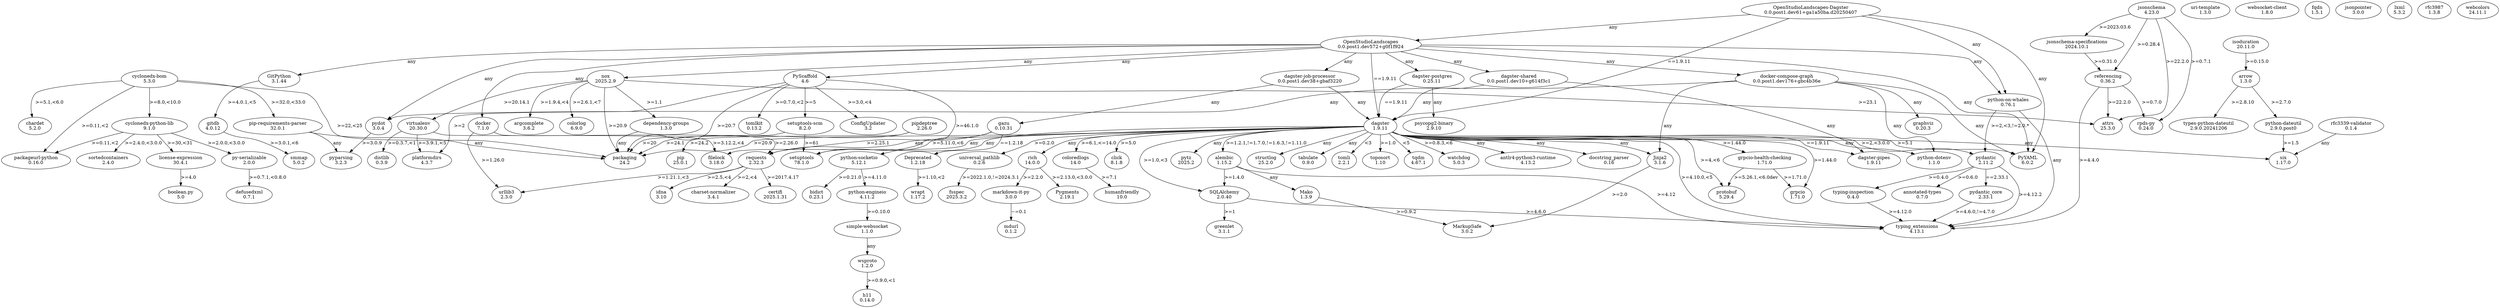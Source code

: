digraph {
	"annotated-types" [label="annotated-types\n0.7.0"]
	"antlr4-python3-runtime" [label="antlr4-python3-runtime\n4.13.2"]
	"boolean-py" [label="boolean.py\n5.0"]
	"charset-normalizer" [label="charset-normalizer\n3.4.1"]
	"cyclonedx-bom" -> "cyclonedx-python-lib" [label=">=8.0,<10.0"]
	"cyclonedx-bom" -> "packageurl-python" [label=">=0.11,<2"]
	"cyclonedx-bom" -> "pip-requirements-parser" [label=">=32.0,<33.0"]
	"cyclonedx-bom" -> chardet [label=">=5.1,<6.0"]
	"cyclonedx-bom" -> packaging [label=">=22,<25"]
	"cyclonedx-bom" [label="cyclonedx-bom\n5.3.0"]
	"cyclonedx-python-lib" -> "license-expression" [label=">=30,<31"]
	"cyclonedx-python-lib" -> "packageurl-python" [label=">=0.11,<2"]
	"cyclonedx-python-lib" -> "py-serializable" [label=">=2.0.0,<3.0.0"]
	"cyclonedx-python-lib" -> sortedcontainers [label=">=2.4.0,<3.0.0"]
	"cyclonedx-python-lib" [label="cyclonedx-python-lib\n9.1.0"]
	"dagster-job-processor" -> dagster [label=any]
	"dagster-job-processor" -> gazu [label=any]
	"dagster-job-processor" [label="dagster-job-processor\n0.0.post1.dev38+gbaf3220"]
	"dagster-pipes" [label="dagster-pipes\n1.9.11"]
	"dagster-postgres" -> "psycopg2-binary" [label=any]
	"dagster-postgres" -> dagster [label="==1.9.11"]
	"dagster-postgres" [label="dagster-postgres\n0.25.11"]
	"dagster-shared" -> "dagster-pipes" [label=any]
	"dagster-shared" -> dagster [label=any]
	"dagster-shared" [label="dagster-shared\n0.0.post1.dev10+g614f3c1"]
	"dependency-groups" -> packaging [label=any]
	"dependency-groups" [label="dependency-groups\n1.3.0"]
	"docker-compose-graph" -> "python-dotenv" [label=any]
	"docker-compose-graph" -> graphviz [label=any]
	"docker-compose-graph" -> jinja2 [label=any]
	"docker-compose-graph" -> pydot [label=any]
	"docker-compose-graph" -> pyyaml [label=any]
	"docker-compose-graph" [label="docker-compose-graph\n0.0.post1.dev176+gbc4b36e"]
	"docstring-parser" [label="docstring_parser\n0.16"]
	"grpcio-health-checking" -> grpcio [label=">=1.71.0"]
	"grpcio-health-checking" -> protobuf [label=">=5.26.1,<6.0dev"]
	"grpcio-health-checking" [label="grpcio-health-checking\n1.71.0"]
	"jsonschema-specifications" -> referencing [label=">=0.31.0"]
	"jsonschema-specifications" [label="jsonschema-specifications\n2024.10.1"]
	"license-expression" -> "boolean-py" [label=">=4.0"]
	"license-expression" [label="license-expression\n30.4.1"]
	"markdown-it-py" -> mdurl [label="~=0.1"]
	"markdown-it-py" [label="markdown-it-py\n3.0.0"]
	"openstudiolandscapes-dagster" -> "python-on-whales" [label=any]
	"openstudiolandscapes-dagster" -> dagster [label="==1.9.11"]
	"openstudiolandscapes-dagster" -> openstudiolandscapes [label=any]
	"openstudiolandscapes-dagster" -> pyyaml [label=any]
	"openstudiolandscapes-dagster" [label="OpenStudioLandscapes-Dagster\n0.0.post1.dev61+ga1a50ba.d20250407"]
	"packageurl-python" [label="packageurl-python\n0.16.0"]
	"pip-requirements-parser" -> packaging [label=any]
	"pip-requirements-parser" -> pyparsing [label=any]
	"pip-requirements-parser" [label="pip-requirements-parser\n32.0.1"]
	"psycopg2-binary" [label="psycopg2-binary\n2.9.10"]
	"py-serializable" -> defusedxml [label=">=0.7.1,<0.8.0"]
	"py-serializable" [label="py-serializable\n2.0.0"]
	"pydantic-core" -> "typing-extensions" [label=">=4.6.0,!=4.7.0"]
	"pydantic-core" [label="pydantic_core\n2.33.1"]
	"python-dateutil" -> six [label=">=1.5"]
	"python-dateutil" [label="python-dateutil\n2.9.0.post0"]
	"python-dotenv" [label="python-dotenv\n1.1.0"]
	"python-engineio" -> "simple-websocket" [label=">=0.10.0"]
	"python-engineio" [label="python-engineio\n4.11.2"]
	"python-on-whales" -> "typing-extensions" [label=any]
	"python-on-whales" -> pydantic [label=">=2,<3,!=2.0.*"]
	"python-on-whales" [label="python-on-whales\n0.76.1"]
	"python-socketio" -> "python-engineio" [label=">=4.11.0"]
	"python-socketio" -> bidict [label=">=0.21.0"]
	"python-socketio" [label="python-socketio\n5.12.1"]
	"rfc3339-validator" -> six [label=any]
	"rfc3339-validator" [label="rfc3339-validator\n0.1.4"]
	"rpds-py" [label="rpds-py\n0.24.0"]
	"setuptools-scm" -> packaging [label=">=20"]
	"setuptools-scm" -> setuptools [label=">=61"]
	"setuptools-scm" [label="setuptools-scm\n8.2.0"]
	"simple-websocket" -> wsproto [label=any]
	"simple-websocket" [label="simple-websocket\n1.1.0"]
	"types-python-dateutil" [label="types-python-dateutil\n2.9.0.20241206"]
	"typing-extensions" [label="typing_extensions\n4.13.1"]
	"typing-inspection" -> "typing-extensions" [label=">=4.12.0"]
	"typing-inspection" [label="typing-inspection\n0.4.0"]
	"universal-pathlib" -> fsspec [label=">=2022.1.0,!=2024.3.1"]
	"universal-pathlib" [label="universal_pathlib\n0.2.6"]
	"uri-template" [label="uri-template\n1.3.0"]
	"websocket-client" [label="websocket-client\n1.8.0"]
	alembic -> "typing-extensions" [label=">=4.12"]
	alembic -> mako [label=any]
	alembic -> sqlalchemy [label=">=1.4.0"]
	alembic [label="alembic\n1.15.2"]
	argcomplete [label="argcomplete\n3.6.2"]
	arrow -> "python-dateutil" [label=">=2.7.0"]
	arrow -> "types-python-dateutil" [label=">=2.8.10"]
	arrow [label="arrow\n1.3.0"]
	attrs [label="attrs\n25.3.0"]
	bidict [label="bidict\n0.23.1"]
	certifi [label="certifi\n2025.1.31"]
	chardet [label="chardet\n5.2.0"]
	click [label="click\n8.1.8"]
	coloredlogs -> humanfriendly [label=">=7.1"]
	coloredlogs [label="coloredlogs\n14.0"]
	colorlog [label="colorlog\n6.9.0"]
	configupdater [label="ConfigUpdater\n3.2"]
	dagster -> "antlr4-python3-runtime" [label=any]
	dagster -> "dagster-pipes" [label="==1.9.11"]
	dagster -> "docstring-parser" [label=any]
	dagster -> "grpcio-health-checking" [label=">=1.44.0"]
	dagster -> "python-dotenv" [label=any]
	dagster -> "typing-extensions" [label=">=4.10.0,<5"]
	dagster -> "universal-pathlib" [label=">=0.2.0"]
	dagster -> alembic [label=">=1.2.1,!=1.7.0,!=1.6.3,!=1.11.0"]
	dagster -> click [label=">=5.0"]
	dagster -> coloredlogs [label=">=6.1,<=14.0"]
	dagster -> filelock [label=any]
	dagster -> grpcio [label=">=1.44.0"]
	dagster -> jinja2 [label=any]
	dagster -> packaging [label=">=20.9"]
	dagster -> protobuf [label=">=4,<6"]
	dagster -> pydantic [label=">=2,<3.0.0"]
	dagster -> pytz [label=any]
	dagster -> pyyaml [label=">=5.1"]
	dagster -> requests [label=any]
	dagster -> rich [label=any]
	dagster -> setuptools [label=any]
	dagster -> six [label=any]
	dagster -> sqlalchemy [label=">=1.0,<3"]
	dagster -> structlog [label=any]
	dagster -> tabulate [label=any]
	dagster -> tomli [label="<3"]
	dagster -> toposort [label=">=1.0"]
	dagster -> tqdm [label="<5"]
	dagster -> watchdog [label=">=0.8.3,<6"]
	dagster [label="dagster\n1.9.11"]
	defusedxml [label="defusedxml\n0.7.1"]
	deprecated -> wrapt [label=">=1.10,<2"]
	deprecated [label="Deprecated\n1.2.18"]
	distlib [label="distlib\n0.3.9"]
	docker -> requests [label=">=2.26.0"]
	docker -> urllib3 [label=">=1.26.0"]
	docker [label="docker\n7.1.0"]
	filelock [label="filelock\n3.18.0"]
	fqdn [label="fqdn\n1.5.1"]
	fsspec [label="fsspec\n2025.3.2"]
	gazu -> "python-socketio" [label=">=5.11.0,<6"]
	gazu -> deprecated [label="==1.2.18"]
	gazu -> requests [label=">=2.25.1"]
	gazu [label="gazu\n0.10.31"]
	gitdb -> smmap [label=">=3.0.1,<6"]
	gitdb [label="gitdb\n4.0.12"]
	gitpython -> gitdb [label=">=4.0.1,<5"]
	gitpython [label="GitPython\n3.1.44"]
	graphviz [label="graphviz\n0.20.3"]
	greenlet [label="greenlet\n3.1.1"]
	grpcio [label="grpcio\n1.71.0"]
	h11 [label="h11\n0.14.0"]
	humanfriendly [label="humanfriendly\n10.0"]
	idna [label="idna\n3.10"]
	isoduration -> arrow [label=">=0.15.0"]
	isoduration [label="isoduration\n20.11.0"]
	jinja2 -> markupsafe [label=">=2.0"]
	jinja2 [label="Jinja2\n3.1.6"]
	jsonpointer [label="jsonpointer\n3.0.0"]
	jsonschema -> "jsonschema-specifications" [label=">=2023.03.6"]
	jsonschema -> "rpds-py" [label=">=0.7.1"]
	jsonschema -> attrs [label=">=22.2.0"]
	jsonschema -> referencing [label=">=0.28.4"]
	jsonschema [label="jsonschema\n4.23.0"]
	lxml [label="lxml\n5.3.2"]
	mako -> markupsafe [label=">=0.9.2"]
	mako [label="Mako\n1.3.9"]
	markupsafe [label="MarkupSafe\n3.0.2"]
	mdurl [label="mdurl\n0.1.2"]
	nox -> "dependency-groups" [label=">=1.1"]
	nox -> argcomplete [label=">=1.9.4,<4"]
	nox -> attrs [label=">=23.1"]
	nox -> colorlog [label=">=2.6.1,<7"]
	nox -> packaging [label=">=20.9"]
	nox -> virtualenv [label=">=20.14.1"]
	nox [label="nox\n2025.2.9"]
	openstudiolandscapes -> "dagster-job-processor" [label=any]
	openstudiolandscapes -> "dagster-postgres" [label=any]
	openstudiolandscapes -> "dagster-shared" [label=any]
	openstudiolandscapes -> "docker-compose-graph" [label=any]
	openstudiolandscapes -> "python-on-whales" [label=any]
	openstudiolandscapes -> dagster [label="==1.9.11"]
	openstudiolandscapes -> docker [label=any]
	openstudiolandscapes -> gitpython [label=any]
	openstudiolandscapes -> nox [label=any]
	openstudiolandscapes -> pydot [label=any]
	openstudiolandscapes -> pyscaffold [label=any]
	openstudiolandscapes -> pyyaml [label=any]
	openstudiolandscapes [label="OpenStudioLandscapes\n0.0.post1.dev572+g0f1f924"]
	packaging [label="packaging\n24.2"]
	pip [label="pip\n25.0.1"]
	pipdeptree -> packaging [label=">=24.1"]
	pipdeptree -> pip [label=">=24.2"]
	pipdeptree [label="pipdeptree\n2.26.0"]
	platformdirs [label="platformdirs\n4.3.7"]
	protobuf [label="protobuf\n5.29.4"]
	pydantic -> "annotated-types" [label=">=0.6.0"]
	pydantic -> "pydantic-core" [label="==2.33.1"]
	pydantic -> "typing-extensions" [label=">=4.12.2"]
	pydantic -> "typing-inspection" [label=">=0.4.0"]
	pydantic [label="pydantic\n2.11.2"]
	pydot -> pyparsing [label=">=3.0.9"]
	pydot [label="pydot\n3.0.4"]
	pygments [label="Pygments\n2.19.1"]
	pyparsing [label="pyparsing\n3.2.3"]
	pyscaffold -> "setuptools-scm" [label=">=5"]
	pyscaffold -> configupdater [label=">=3.0,<4"]
	pyscaffold -> packaging [label=">=20.7"]
	pyscaffold -> platformdirs [label=">=2"]
	pyscaffold -> setuptools [label=">=46.1.0"]
	pyscaffold -> tomlkit [label=">=0.7.0,<2"]
	pyscaffold [label="PyScaffold\n4.6"]
	pytz [label="pytz\n2025.2"]
	pyyaml [label="PyYAML\n6.0.2"]
	referencing -> "rpds-py" [label=">=0.7.0"]
	referencing -> "typing-extensions" [label=">=4.4.0"]
	referencing -> attrs [label=">=22.2.0"]
	referencing [label="referencing\n0.36.2"]
	requests -> "charset-normalizer" [label=">=2,<4"]
	requests -> certifi [label=">=2017.4.17"]
	requests -> idna [label=">=2.5,<4"]
	requests -> urllib3 [label=">=1.21.1,<3"]
	requests [label="requests\n2.32.3"]
	rfc3987 [label="rfc3987\n1.3.8"]
	rich -> "markdown-it-py" [label=">=2.2.0"]
	rich -> pygments [label=">=2.13.0,<3.0.0"]
	rich [label="rich\n14.0.0"]
	setuptools [label="setuptools\n78.1.0"]
	six [label="six\n1.17.0"]
	smmap [label="smmap\n5.0.2"]
	sortedcontainers [label="sortedcontainers\n2.4.0"]
	sqlalchemy -> "typing-extensions" [label=">=4.6.0"]
	sqlalchemy -> greenlet [label=">=1"]
	sqlalchemy [label="SQLAlchemy\n2.0.40"]
	structlog [label="structlog\n25.2.0"]
	tabulate [label="tabulate\n0.9.0"]
	tomli [label="tomli\n2.2.1"]
	tomlkit [label="tomlkit\n0.13.2"]
	toposort [label="toposort\n1.10"]
	tqdm [label="tqdm\n4.67.1"]
	urllib3 [label="urllib3\n2.3.0"]
	virtualenv -> distlib [label=">=0.3.7,<1"]
	virtualenv -> filelock [label=">=3.12.2,<4"]
	virtualenv -> platformdirs [label=">=3.9.1,<5"]
	virtualenv [label="virtualenv\n20.30.0"]
	watchdog [label="watchdog\n5.0.3"]
	webcolors [label="webcolors\n24.11.1"]
	wrapt [label="wrapt\n1.17.2"]
	wsproto -> h11 [label=">=0.9.0,<1"]
	wsproto [label="wsproto\n1.2.0"]
}


